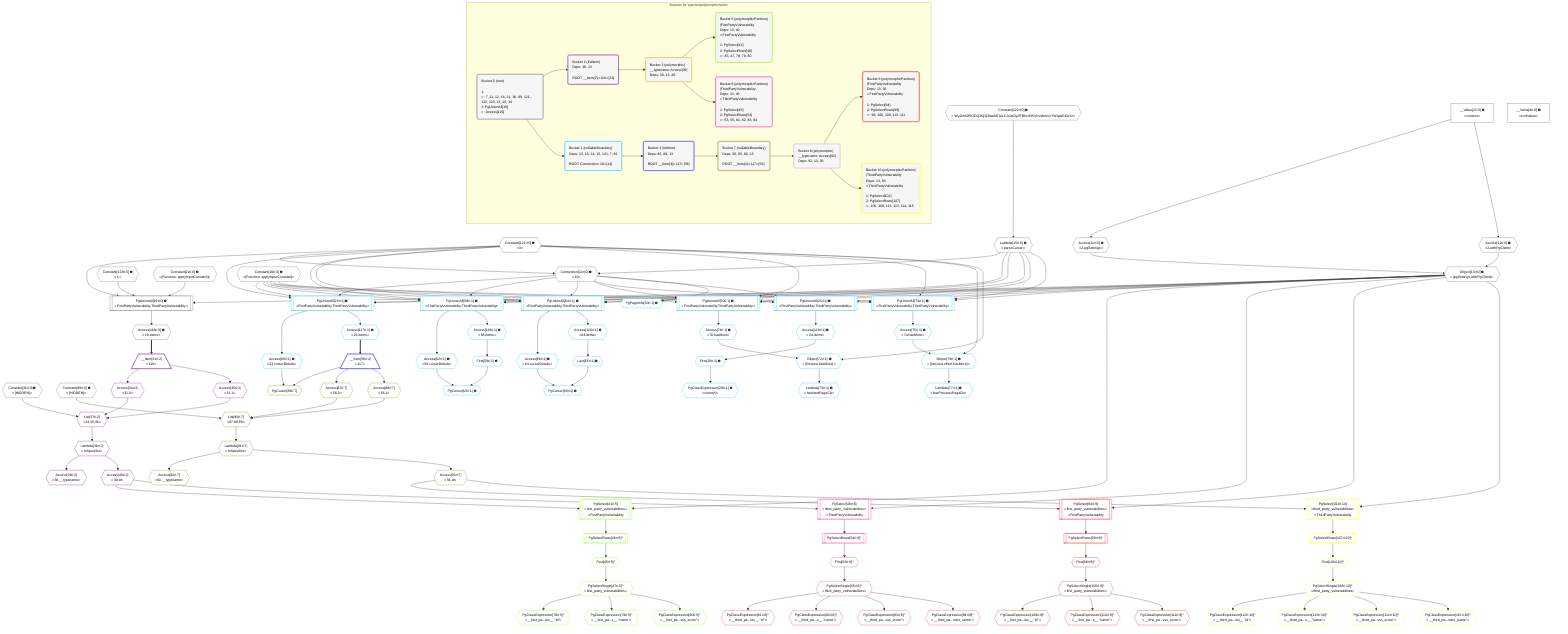 %%{init: {'themeVariables': { 'fontSize': '12px'}}}%%
graph TD
    classDef path fill:#eee,stroke:#000,color:#000
    classDef plan fill:#fff,stroke-width:1px,color:#000
    classDef itemplan fill:#fff,stroke-width:2px,color:#000
    classDef unbatchedplan fill:#dff,stroke-width:1px,color:#000
    classDef sideeffectplan fill:#fcc,stroke-width:2px,color:#000
    classDef bucket fill:#f6f6f6,color:#000,stroke-width:2px,text-align:left

    subgraph "Buckets for queries/polymorphic/vulns"
    Bucket0("Bucket 0 (root)<br /><br />1: <br />ᐳ: 7, 11, 12, 16, 21, 36, 89, 121, 122, 123, 13, 15, 14<br />2: PgUnionAll[19]<br />ᐳ: Access[116]"):::bucket
    Bucket1("Bucket 1 (nullableBoundary)<br />Deps: 13, 16, 14, 15, 121, 7, 89<br /><br />ROOT Connectionᐸ10ᐳ[14]"):::bucket
    Bucket2("Bucket 2 (listItem)<br />Deps: 36, 13<br /><br />ROOT __Item{2}ᐸ116ᐳ[31]"):::bucket
    Bucket3("Bucket 3 (polymorphic)<br />__typename: Access[39]<br />Deps: 39, 13, 40"):::bucket
    Bucket4("Bucket 4 (listItem)<br />Deps: 85, 89, 13<br /><br />ROOT __Item{4}ᐸ117ᐳ[56]"):::bucket
    Bucket5("Bucket 5 (polymorphicPartition)<br />|FirstPartyVulnerability<br />Deps: 13, 40<br />ᐳFirstPartyVulnerability<br /><br />1: PgSelect[41]<br />2: PgSelectRows[46]<br />ᐳ: 45, 47, 78, 79, 80"):::bucket
    Bucket6("Bucket 6 (polymorphicPartition)<br />|ThirdPartyVulnerability<br />Deps: 13, 40<br />ᐳThirdPartyVulnerability<br /><br />1: PgSelect[49]<br />2: PgSelectRows[54]<br />ᐳ: 53, 55, 81, 82, 83, 84"):::bucket
    Bucket7("Bucket 7 (nullableBoundary)<br />Deps: 56, 85, 89, 13<br /><br />ROOT __Item{4}ᐸ117ᐳ[56]"):::bucket
    Bucket8("Bucket 8 (polymorphic)<br />__typename: Access[92]<br />Deps: 92, 13, 93"):::bucket
    Bucket9("Bucket 9 (polymorphicPartition)<br />|FirstPartyVulnerability<br />Deps: 13, 93<br />ᐳFirstPartyVulnerability<br /><br />1: PgSelect[94]<br />2: PgSelectRows[99]<br />ᐳ: 98, 100, 109, 110, 111"):::bucket
    Bucket10("Bucket 10 (polymorphicPartition)<br />|ThirdPartyVulnerability<br />Deps: 13, 93<br />ᐳThirdPartyVulnerability<br /><br />1: PgSelect[102]<br />2: PgSelectRows[107]<br />ᐳ: 106, 108, 112, 113, 114, 115"):::bucket
    end
    Bucket0 --> Bucket1 & Bucket2
    Bucket1 --> Bucket4
    Bucket2 --> Bucket3
    Bucket3 --> Bucket5 & Bucket6
    Bucket4 --> Bucket7
    Bucket7 --> Bucket8
    Bucket8 --> Bucket9 & Bucket10

    %% plan dependencies
    PgUnionAll19[["PgUnionAll[19∈0] ➊<br />ᐸFirstPartyVulnerability,ThirdPartyVulnerabilityᐳ"]]:::plan
    Object13{{"Object[13∈0] ➊<br />ᐸ{pgSettings,withPgClient}ᐳ"}}:::plan
    Constant121{{"Constant[121∈0] ➊<br />ᐸ3ᐳ"}}:::plan
    Constant123{{"Constant[123∈0] ➊<br />ᐸ1ᐳ"}}:::plan
    Constant21{{"Constant[21∈0] ➊<br />ᐸ[Function: applyInputConstant]ᐳ"}}:::plan
    Object13 & Constant121 & Constant123 & Constant21 --> PgUnionAll19
    Access11{{"Access[11∈0] ➊<br />ᐸ2.pgSettingsᐳ"}}:::plan
    Access12{{"Access[12∈0] ➊<br />ᐸ2.withPgClientᐳ"}}:::plan
    Access11 & Access12 --> Object13
    Connection14{{"Connection[14∈0] ➊<br />ᐸ10ᐳ"}}:::plan
    Lambda15{{"Lambda[15∈0] ➊<br />ᐸparseCursorᐳ"}}:::plan
    Constant121 & Lambda15 --> Connection14
    __Value2["__Value[2∈0] ➊<br />ᐸcontextᐳ"]:::plan
    __Value2 --> Access11
    __Value2 --> Access12
    Constant122{{"Constant[122∈0] ➊<br />ᐸ'WyJkNGRlODQ2NjQ3IiwiMTAiLCJUaGlyZFBhcnR5VnVsbmVyYWJpbGl0eSIᐳ"}}:::plan
    Constant122 --> Lambda15
    Access116{{"Access[116∈0] ➊<br />ᐸ19.itemsᐳ"}}:::plan
    PgUnionAll19 --> Access116
    __Value4["__Value[4∈0] ➊<br />ᐸrootValueᐳ"]:::plan
    Constant16{{"Constant[16∈0] ➊<br />ᐸ[Function: applyInputConstant]ᐳ"}}:::plan
    Constant36{{"Constant[36∈0] ➊<br />ᐸ[HIDDEN]ᐳ"}}:::plan
    Constant89{{"Constant[89∈0] ➊<br />ᐸ[HIDDEN]ᐳ"}}:::plan
    PgUnionAll23[["PgUnionAll[23∈1] ➊<br />ᐸFirstPartyVulnerability,ThirdPartyVulnerabilityᐳ"]]:::plan
    Object13 & Constant16 & Connection14 & Lambda15 & Constant121 --> PgUnionAll23
    PgUnionAll58[["PgUnionAll[58∈1] ➊<br />ᐸFirstPartyVulnerability,ThirdPartyVulnerabilityᐳ"]]:::plan
    Object13 & Constant16 & Connection14 & Lambda15 & Constant121 --> PgUnionAll58
    PgUnionAll64[["PgUnionAll[64∈1] ➊<br />ᐸFirstPartyVulnerability,ThirdPartyVulnerabilityᐳ"]]:::plan
    Object13 & Constant16 & Connection14 & Lambda15 & Constant121 --> PgUnionAll64
    PgUnionAll70[["PgUnionAll[70∈1] ➊<br />ᐸFirstPartyVulnerability,ThirdPartyVulnerabilityᐳ"]]:::plan
    Object13 & Constant16 & Connection14 & Lambda15 & Constant121 --> PgUnionAll70
    PgUnionAll74[["PgUnionAll[74∈1] ➊<br />ᐸFirstPartyVulnerability,ThirdPartyVulnerabilityᐳ"]]:::plan
    Object13 & Constant16 & Connection14 & Lambda15 & Constant121 --> PgUnionAll74
    Object76{{"Object[76∈1] ➊<br />ᐸ{first,last,offset,hasMore}ᐳ"}}:::plan
    Access75{{"Access[75∈1] ➊<br />ᐸ74.hasMoreᐳ"}}:::plan
    Constant121 & Access75 --> Object76
    PgUnionAll24[["PgUnionAll[24∈1] ➊<br />ᐸFirstPartyVulnerability,ThirdPartyVulnerabilityᐳ"]]:::plan
    Object13 & Constant16 & Connection14 --> PgUnionAll24
    Object72{{"Object[72∈1] ➊<br />ᐸ{first,last,hasMore}ᐳ"}}:::plan
    Access71{{"Access[71∈1] ➊<br />ᐸ70.hasMoreᐳ"}}:::plan
    Constant121 & Access71 --> Object72
    PgCursor63{{"PgCursor[63∈1] ➊"}}:::plan
    First59{{"First[59∈1] ➊"}}:::plan
    Access62{{"Access[62∈1] ➊<br />ᐸ58.cursorDetailsᐳ"}}:::plan
    First59 & Access62 --> PgCursor63
    PgCursor69{{"PgCursor[69∈1] ➊"}}:::plan
    Last65{{"Last[65∈1] ➊"}}:::plan
    Access68{{"Access[68∈1] ➊<br />ᐸ64.cursorDetailsᐳ"}}:::plan
    Last65 & Access68 --> PgCursor69
    First25{{"First[25∈1] ➊"}}:::plan
    Access118{{"Access[118∈1] ➊<br />ᐸ24.itemsᐳ"}}:::plan
    Access118 --> First25
    PgClassExpression28{{"PgClassExpression[28∈1] ➊<br />ᐸcount(*)ᐳ"}}:::plan
    First25 --> PgClassExpression28
    PgPageInfo30{{"PgPageInfo[30∈1] ➊"}}:::plan
    Connection14 --> PgPageInfo30
    Access119{{"Access[119∈1] ➊<br />ᐸ58.itemsᐳ"}}:::plan
    Access119 --> First59
    PgUnionAll58 --> Access62
    Access120{{"Access[120∈1] ➊<br />ᐸ64.itemsᐳ"}}:::plan
    Access120 --> Last65
    PgUnionAll64 --> Access68
    PgUnionAll70 --> Access71
    Lambda73{{"Lambda[73∈1] ➊<br />ᐸhasNextPageCbᐳ"}}:::plan
    Object72 --> Lambda73
    PgUnionAll74 --> Access75
    Lambda77{{"Lambda[77∈1] ➊<br />ᐸhasPreviousPageCbᐳ"}}:::plan
    Object76 --> Lambda77
    Access85{{"Access[85∈1] ➊<br />ᐸ23.cursorDetailsᐳ"}}:::plan
    PgUnionAll23 --> Access85
    Access117{{"Access[117∈1] ➊<br />ᐸ23.itemsᐳ"}}:::plan
    PgUnionAll23 --> Access117
    PgUnionAll24 --> Access118
    PgUnionAll58 --> Access119
    PgUnionAll64 --> Access120
    List37{{"List[37∈2]<br />ᐸ34,35,36ᐳ"}}:::plan
    Access34{{"Access[34∈2]<br />ᐸ31.0ᐳ"}}:::plan
    Access35{{"Access[35∈2]<br />ᐸ31.1ᐳ"}}:::plan
    Access34 & Access35 & Constant36 --> List37
    __Item31[/"__Item[31∈2]<br />ᐸ116ᐳ"\]:::itemplan
    Access116 ==> __Item31
    __Item31 --> Access34
    __Item31 --> Access35
    Lambda38{{"Lambda[38∈2]<br />ᐸtoSpecifierᐳ"}}:::plan
    List37 --> Lambda38
    Access39{{"Access[39∈2]<br />ᐸ38.__typenameᐳ"}}:::plan
    Lambda38 --> Access39
    Access40{{"Access[40∈2]<br />ᐸ38.idᐳ"}}:::plan
    Lambda38 --> Access40
    __Item56[/"__Item[56∈4]<br />ᐸ117ᐳ"\]:::itemplan
    Access117 ==> __Item56
    PgSelect41[["PgSelect[41∈5]<br />ᐸfirst_party_vulnerabilitiesᐳ<br />ᐳFirstPartyVulnerability"]]:::plan
    Object13 & Access40 --> PgSelect41
    First45{{"First[45∈5]^"}}:::plan
    PgSelectRows46[["PgSelectRows[46∈5]^"]]:::plan
    PgSelectRows46 --> First45
    PgSelect41 --> PgSelectRows46
    PgSelectSingle47{{"PgSelectSingle[47∈5]^<br />ᐸfirst_party_vulnerabilitiesᐳ"}}:::plan
    First45 --> PgSelectSingle47
    PgClassExpression78{{"PgClassExpression[78∈5]^<br />ᐸ__first_pa...ies__.”id”ᐳ"}}:::plan
    PgSelectSingle47 --> PgClassExpression78
    PgClassExpression79{{"PgClassExpression[79∈5]^<br />ᐸ__first_pa...s__.”name”ᐳ"}}:::plan
    PgSelectSingle47 --> PgClassExpression79
    PgClassExpression80{{"PgClassExpression[80∈5]^<br />ᐸ__first_pa...vss_score”ᐳ"}}:::plan
    PgSelectSingle47 --> PgClassExpression80
    PgSelect49[["PgSelect[49∈6]<br />ᐸthird_party_vulnerabilitiesᐳ<br />ᐳThirdPartyVulnerability"]]:::plan
    Object13 & Access40 --> PgSelect49
    First53{{"First[53∈6]^"}}:::plan
    PgSelectRows54[["PgSelectRows[54∈6]^"]]:::plan
    PgSelectRows54 --> First53
    PgSelect49 --> PgSelectRows54
    PgSelectSingle55{{"PgSelectSingle[55∈6]^<br />ᐸthird_party_vulnerabilitiesᐳ"}}:::plan
    First53 --> PgSelectSingle55
    PgClassExpression81{{"PgClassExpression[81∈6]^<br />ᐸ__third_pa...ies__.”id”ᐳ"}}:::plan
    PgSelectSingle55 --> PgClassExpression81
    PgClassExpression82{{"PgClassExpression[82∈6]^<br />ᐸ__third_pa...s__.”name”ᐳ"}}:::plan
    PgSelectSingle55 --> PgClassExpression82
    PgClassExpression83{{"PgClassExpression[83∈6]^<br />ᐸ__third_pa...vss_score”ᐳ"}}:::plan
    PgSelectSingle55 --> PgClassExpression83
    PgClassExpression84{{"PgClassExpression[84∈6]^<br />ᐸ__third_pa...ndor_name”ᐳ"}}:::plan
    PgSelectSingle55 --> PgClassExpression84
    List90{{"List[90∈7]<br />ᐸ87,88,89ᐳ"}}:::plan
    Access87{{"Access[87∈7]<br />ᐸ56.0ᐳ"}}:::plan
    Access88{{"Access[88∈7]<br />ᐸ56.1ᐳ"}}:::plan
    Access87 & Access88 & Constant89 --> List90
    PgCursor86{{"PgCursor[86∈7]"}}:::plan
    __Item56 & Access85 --> PgCursor86
    __Item56 --> Access87
    __Item56 --> Access88
    Lambda91{{"Lambda[91∈7]<br />ᐸtoSpecifierᐳ"}}:::plan
    List90 --> Lambda91
    Access92{{"Access[92∈7]<br />ᐸ91.__typenameᐳ"}}:::plan
    Lambda91 --> Access92
    Access93{{"Access[93∈7]<br />ᐸ91.idᐳ"}}:::plan
    Lambda91 --> Access93
    PgSelect94[["PgSelect[94∈9]<br />ᐸfirst_party_vulnerabilitiesᐳ<br />ᐳFirstPartyVulnerability"]]:::plan
    Object13 & Access93 --> PgSelect94
    First98{{"First[98∈9]^"}}:::plan
    PgSelectRows99[["PgSelectRows[99∈9]^"]]:::plan
    PgSelectRows99 --> First98
    PgSelect94 --> PgSelectRows99
    PgSelectSingle100{{"PgSelectSingle[100∈9]^<br />ᐸfirst_party_vulnerabilitiesᐳ"}}:::plan
    First98 --> PgSelectSingle100
    PgClassExpression109{{"PgClassExpression[109∈9]^<br />ᐸ__first_pa...ies__.”id”ᐳ"}}:::plan
    PgSelectSingle100 --> PgClassExpression109
    PgClassExpression110{{"PgClassExpression[110∈9]^<br />ᐸ__first_pa...s__.”name”ᐳ"}}:::plan
    PgSelectSingle100 --> PgClassExpression110
    PgClassExpression111{{"PgClassExpression[111∈9]^<br />ᐸ__first_pa...vss_score”ᐳ"}}:::plan
    PgSelectSingle100 --> PgClassExpression111
    PgSelect102[["PgSelect[102∈10]<br />ᐸthird_party_vulnerabilitiesᐳ<br />ᐳThirdPartyVulnerability"]]:::plan
    Object13 & Access93 --> PgSelect102
    First106{{"First[106∈10]^"}}:::plan
    PgSelectRows107[["PgSelectRows[107∈10]^"]]:::plan
    PgSelectRows107 --> First106
    PgSelect102 --> PgSelectRows107
    PgSelectSingle108{{"PgSelectSingle[108∈10]^<br />ᐸthird_party_vulnerabilitiesᐳ"}}:::plan
    First106 --> PgSelectSingle108
    PgClassExpression112{{"PgClassExpression[112∈10]^<br />ᐸ__third_pa...ies__.”id”ᐳ"}}:::plan
    PgSelectSingle108 --> PgClassExpression112
    PgClassExpression113{{"PgClassExpression[113∈10]^<br />ᐸ__third_pa...s__.”name”ᐳ"}}:::plan
    PgSelectSingle108 --> PgClassExpression113
    PgClassExpression114{{"PgClassExpression[114∈10]^<br />ᐸ__third_pa...vss_score”ᐳ"}}:::plan
    PgSelectSingle108 --> PgClassExpression114
    PgClassExpression115{{"PgClassExpression[115∈10]^<br />ᐸ__third_pa...ndor_name”ᐳ"}}:::plan
    PgSelectSingle108 --> PgClassExpression115

    %% define steps
    classDef bucket0 stroke:#696969
    class Bucket0,__Value2,__Value4,Access11,Access12,Object13,Connection14,Lambda15,Constant16,PgUnionAll19,Constant21,Constant36,Constant89,Access116,Constant121,Constant122,Constant123 bucket0
    classDef bucket1 stroke:#00bfff
    class Bucket1,PgUnionAll23,PgUnionAll24,First25,PgClassExpression28,PgPageInfo30,PgUnionAll58,First59,Access62,PgCursor63,PgUnionAll64,Last65,Access68,PgCursor69,PgUnionAll70,Access71,Object72,Lambda73,PgUnionAll74,Access75,Object76,Lambda77,Access85,Access117,Access118,Access119,Access120 bucket1
    classDef bucket2 stroke:#7f007f
    class Bucket2,__Item31,Access34,Access35,List37,Lambda38,Access39,Access40 bucket2
    classDef bucket3 stroke:#ffa500
    class Bucket3 bucket3
    classDef bucket4 stroke:#0000ff
    class Bucket4,__Item56 bucket4
    classDef bucket5 stroke:#7fff00
    class Bucket5,PgSelect41,First45,PgSelectRows46,PgSelectSingle47,PgClassExpression78,PgClassExpression79,PgClassExpression80 bucket5
    classDef bucket6 stroke:#ff1493
    class Bucket6,PgSelect49,First53,PgSelectRows54,PgSelectSingle55,PgClassExpression81,PgClassExpression82,PgClassExpression83,PgClassExpression84 bucket6
    classDef bucket7 stroke:#808000
    class Bucket7,PgCursor86,Access87,Access88,List90,Lambda91,Access92,Access93 bucket7
    classDef bucket8 stroke:#dda0dd
    class Bucket8 bucket8
    classDef bucket9 stroke:#ff0000
    class Bucket9,PgSelect94,First98,PgSelectRows99,PgSelectSingle100,PgClassExpression109,PgClassExpression110,PgClassExpression111 bucket9
    classDef bucket10 stroke:#ffff00
    class Bucket10,PgSelect102,First106,PgSelectRows107,PgSelectSingle108,PgClassExpression112,PgClassExpression113,PgClassExpression114,PgClassExpression115 bucket10
